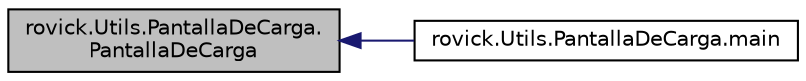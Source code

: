 digraph "rovick.Utils.PantallaDeCarga.PantallaDeCarga"
{
  edge [fontname="Helvetica",fontsize="10",labelfontname="Helvetica",labelfontsize="10"];
  node [fontname="Helvetica",fontsize="10",shape=record];
  rankdir="LR";
  Node1 [label="rovick.Utils.PantallaDeCarga.\lPantallaDeCarga",height=0.2,width=0.4,color="black", fillcolor="grey75", style="filled", fontcolor="black"];
  Node1 -> Node2 [dir="back",color="midnightblue",fontsize="10",style="solid",fontname="Helvetica"];
  Node2 [label="rovick.Utils.PantallaDeCarga.main",height=0.2,width=0.4,color="black", fillcolor="white", style="filled",URL="$classrovick_1_1Utils_1_1PantallaDeCarga.html#aefc214204978cf73df4bf51dcd940899"];
}
